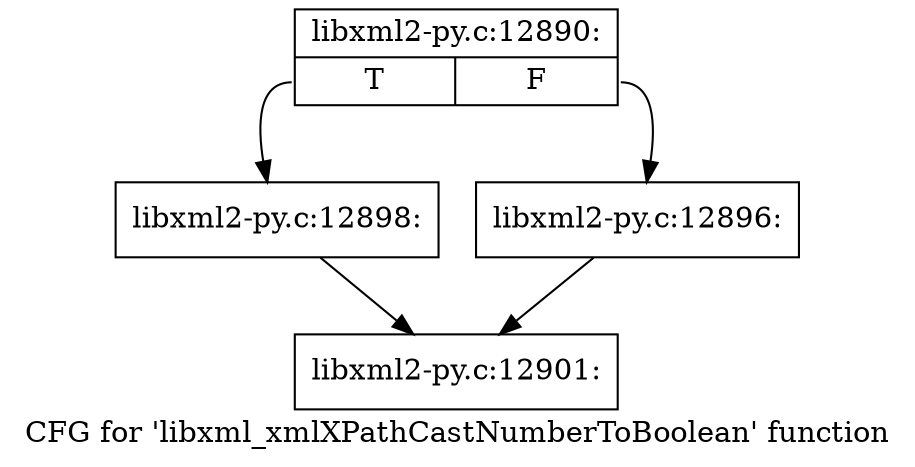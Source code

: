 digraph "CFG for 'libxml_xmlXPathCastNumberToBoolean' function" {
	label="CFG for 'libxml_xmlXPathCastNumberToBoolean' function";

	Node0x47939d0 [shape=record,label="{libxml2-py.c:12890:|{<s0>T|<s1>F}}"];
	Node0x47939d0:s0 -> Node0x3efa280;
	Node0x47939d0:s1 -> Node0x3efa230;
	Node0x3efa230 [shape=record,label="{libxml2-py.c:12896:}"];
	Node0x3efa230 -> Node0x47914d0;
	Node0x3efa280 [shape=record,label="{libxml2-py.c:12898:}"];
	Node0x3efa280 -> Node0x47914d0;
	Node0x47914d0 [shape=record,label="{libxml2-py.c:12901:}"];
}
